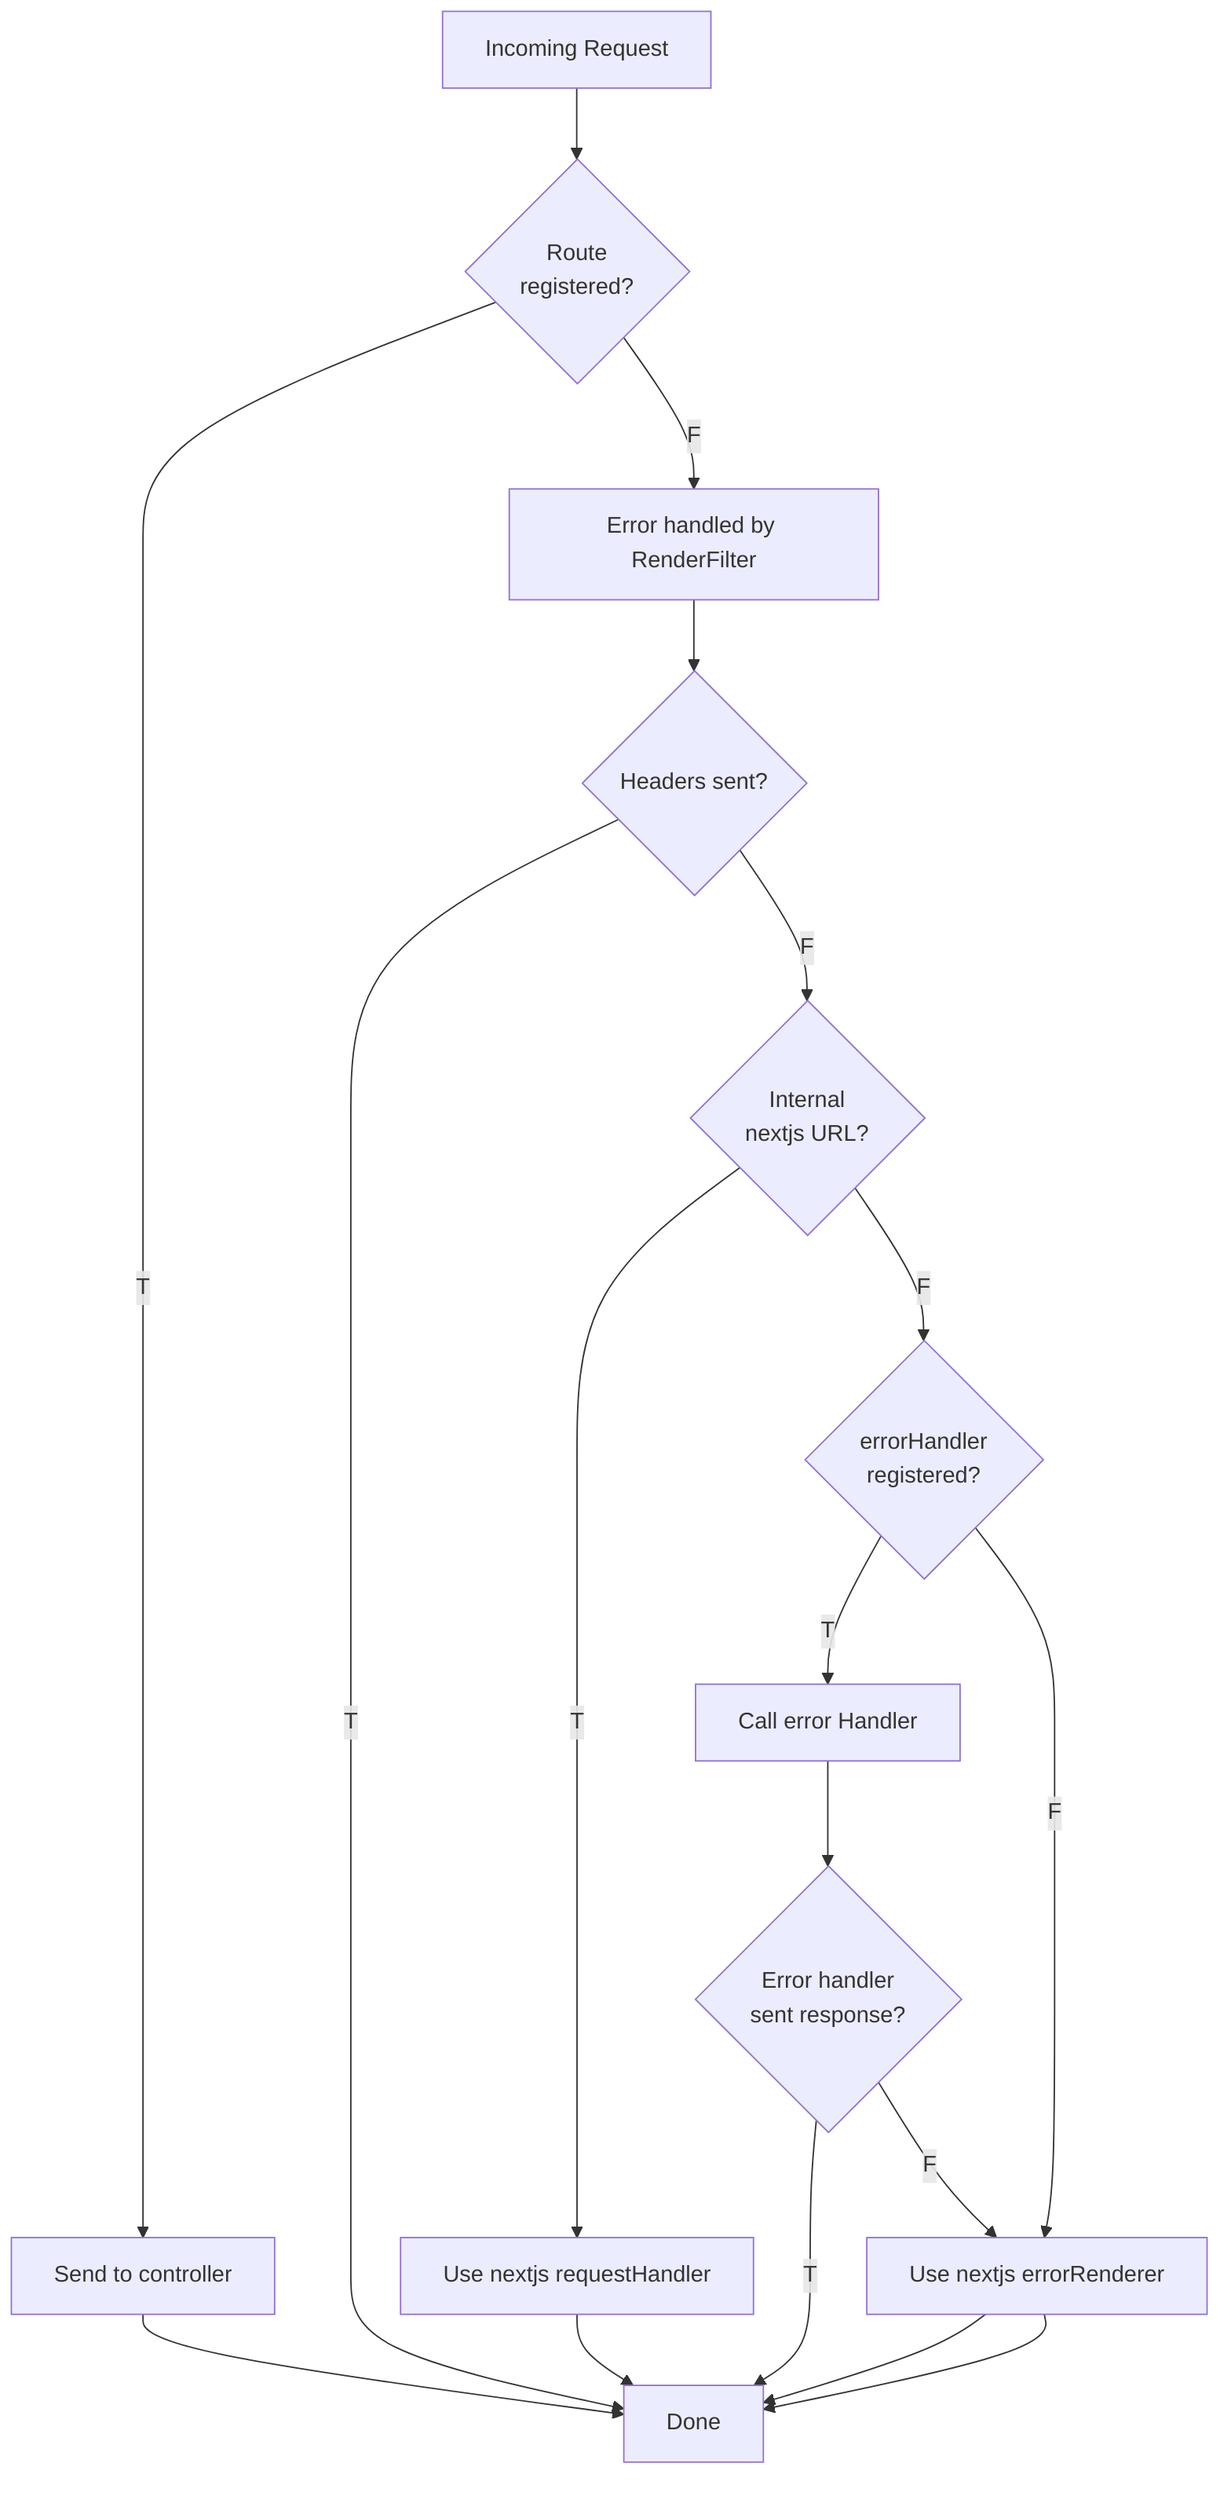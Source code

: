graph TB
  InReq[Incoming Request]
  
  InReq --> RteReg{Route<br>registered?} 

    RteReg --> |T| HasRteReg[Send to controller]
      HasRteReg --> FIN[Done]

    RteReg --> |F| NoRteReg[Error handled by RenderFilter]
    
      NoRteReg --> HdrsSnt{Headers sent?}
  
        HdrsSnt --> |T| FIN
  
        HdrsSnt --> |F| IntlNxtRoute{Internal<br>nextjs URL?}
  
          IntlNxtRoute --> |T| NxtReqHndlr[Use nextjs requestHandler]
            NxtReqHndlr --> FIN

          IntlNxtRoute --> |F| ErrHndlrReg{errorHandler<br>registered?}
              ErrHndlrReg --> |T| ErrHndlrCall[Call error Handler]
                
                ErrHndlrCall --> ErrHndlrRes{Error handler<br>sent response?}

                  ErrHndlrRes --> |T| FIN

                  ErrHndlrRes --> |F| NxtErrRndr[Use nextjs errorRenderer]
                    NxtErrRndr --> FIN


              ErrHndlrReg --> |F| NxtErrRndr
                NxtErrRndr --> FIN